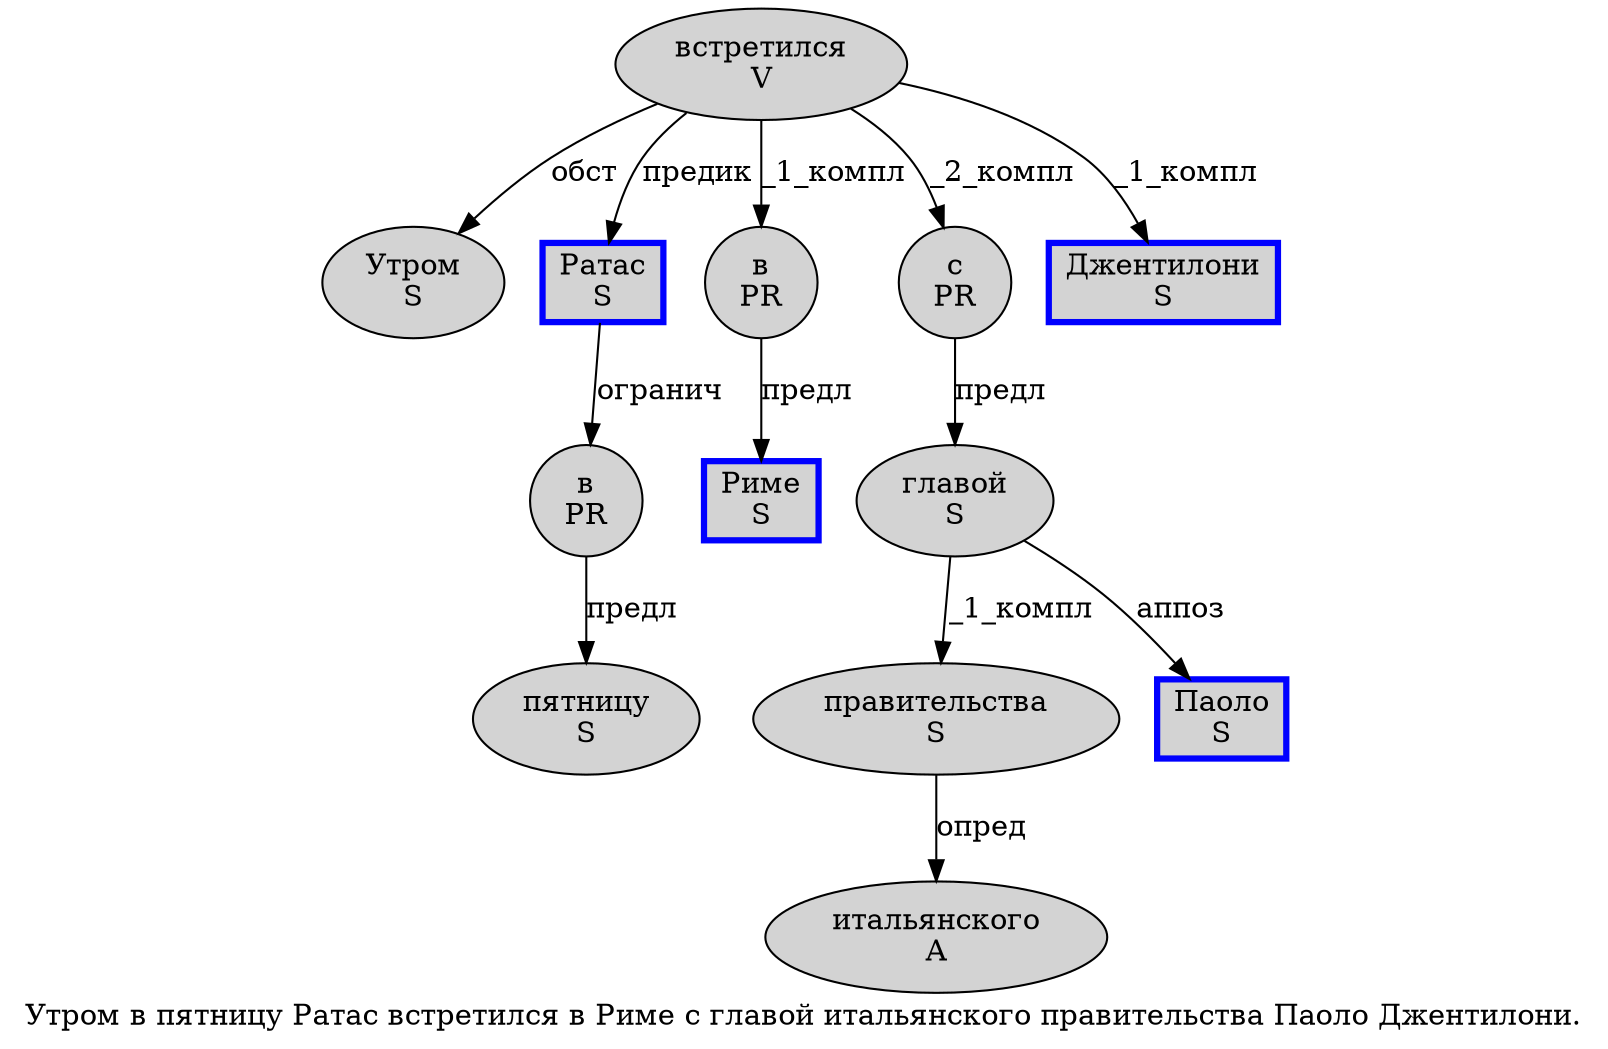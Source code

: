 digraph SENTENCE_116 {
	graph [label="Утром в пятницу Ратас встретился в Риме с главой итальянского правительства Паоло Джентилони."]
	node [style=filled]
		0 [label="Утром
S" color="" fillcolor=lightgray penwidth=1 shape=ellipse]
		1 [label="в
PR" color="" fillcolor=lightgray penwidth=1 shape=ellipse]
		2 [label="пятницу
S" color="" fillcolor=lightgray penwidth=1 shape=ellipse]
		3 [label="Ратас
S" color=blue fillcolor=lightgray penwidth=3 shape=box]
		4 [label="встретился
V" color="" fillcolor=lightgray penwidth=1 shape=ellipse]
		5 [label="в
PR" color="" fillcolor=lightgray penwidth=1 shape=ellipse]
		6 [label="Риме
S" color=blue fillcolor=lightgray penwidth=3 shape=box]
		7 [label="с
PR" color="" fillcolor=lightgray penwidth=1 shape=ellipse]
		8 [label="главой
S" color="" fillcolor=lightgray penwidth=1 shape=ellipse]
		9 [label="итальянского
A" color="" fillcolor=lightgray penwidth=1 shape=ellipse]
		10 [label="правительства
S" color="" fillcolor=lightgray penwidth=1 shape=ellipse]
		11 [label="Паоло
S" color=blue fillcolor=lightgray penwidth=3 shape=box]
		12 [label="Джентилони
S" color=blue fillcolor=lightgray penwidth=3 shape=box]
			8 -> 10 [label="_1_компл"]
			8 -> 11 [label="аппоз"]
			5 -> 6 [label="предл"]
			3 -> 1 [label="огранич"]
			4 -> 0 [label="обст"]
			4 -> 3 [label="предик"]
			4 -> 5 [label="_1_компл"]
			4 -> 7 [label="_2_компл"]
			4 -> 12 [label="_1_компл"]
			1 -> 2 [label="предл"]
			7 -> 8 [label="предл"]
			10 -> 9 [label="опред"]
}